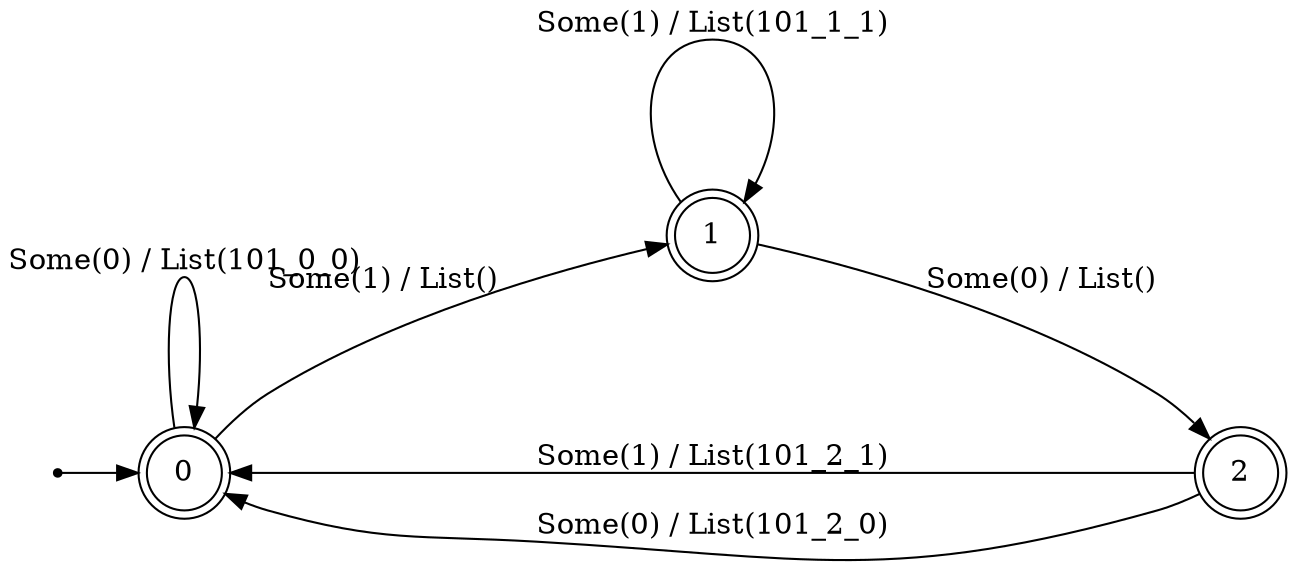 digraph  {
rankdir=LR;

superstart[shape = point ];
superstart->"0"
"0" [shape=doublecircle];
"1" [shape=doublecircle];
"2" [shape=doublecircle];
"0" -> "1" [label="Some(1) / List()", style = solid ];
"0" -> "0" [label="Some(0) / List(101_0_0)", style = solid ];
"1" -> "1" [label="Some(1) / List(101_1_1)", style = solid ];
"1" -> "2" [label="Some(0) / List()", style = solid ];
"2" -> "0" [label="Some(1) / List(101_2_1)", style = solid ];
"2" -> "0" [label="Some(0) / List(101_2_0)", style = solid ];nodesep="1";}
